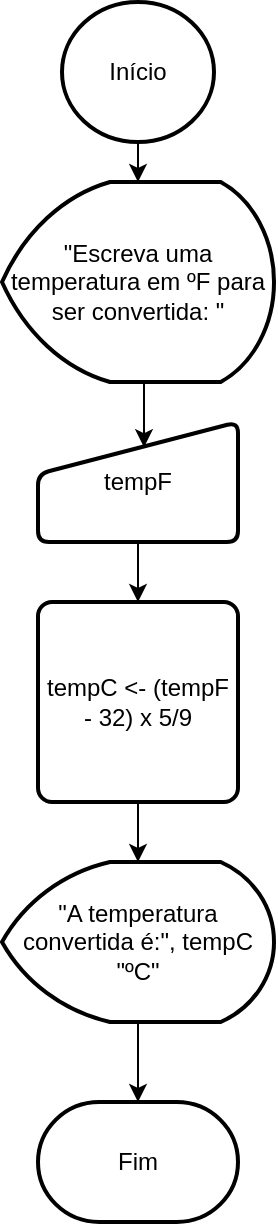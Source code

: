 <mxfile version="21.1.8" type="device" pages="2">
  <diagram name="Página-1" id="93WGjgf_zxtbfNeHQoNu">
    <mxGraphModel dx="724" dy="427" grid="1" gridSize="10" guides="1" tooltips="1" connect="1" arrows="1" fold="1" page="1" pageScale="1" pageWidth="827" pageHeight="1169" math="0" shadow="0">
      <root>
        <mxCell id="0" />
        <mxCell id="1" parent="0" />
        <mxCell id="t5s-QyQ06hVhIrdV7Esv-3" value="" style="edgeStyle=orthogonalEdgeStyle;rounded=0;orthogonalLoop=1;jettySize=auto;html=1;" edge="1" parent="1" source="t5s-QyQ06hVhIrdV7Esv-1" target="t5s-QyQ06hVhIrdV7Esv-2">
          <mxGeometry relative="1" as="geometry" />
        </mxCell>
        <mxCell id="t5s-QyQ06hVhIrdV7Esv-1" value="Início" style="strokeWidth=2;html=1;shape=mxgraph.flowchart.start_2;whiteSpace=wrap;" vertex="1" parent="1">
          <mxGeometry x="376" y="10" width="76" height="70" as="geometry" />
        </mxCell>
        <mxCell id="t5s-QyQ06hVhIrdV7Esv-7" style="edgeStyle=orthogonalEdgeStyle;rounded=0;orthogonalLoop=1;jettySize=auto;html=1;exitX=0.5;exitY=1;exitDx=0;exitDy=0;exitPerimeter=0;entryX=0.53;entryY=0.21;entryDx=0;entryDy=0;entryPerimeter=0;" edge="1" parent="1" source="t5s-QyQ06hVhIrdV7Esv-2" target="t5s-QyQ06hVhIrdV7Esv-4">
          <mxGeometry relative="1" as="geometry" />
        </mxCell>
        <mxCell id="t5s-QyQ06hVhIrdV7Esv-2" value="&quot;Escreva uma temperatura em ºF para ser convertida: &quot;" style="strokeWidth=2;html=1;shape=mxgraph.flowchart.display;whiteSpace=wrap;" vertex="1" parent="1">
          <mxGeometry x="346" y="100" width="136" height="100" as="geometry" />
        </mxCell>
        <mxCell id="t5s-QyQ06hVhIrdV7Esv-9" value="" style="edgeStyle=orthogonalEdgeStyle;rounded=0;orthogonalLoop=1;jettySize=auto;html=1;" edge="1" parent="1" source="t5s-QyQ06hVhIrdV7Esv-4" target="t5s-QyQ06hVhIrdV7Esv-5">
          <mxGeometry relative="1" as="geometry" />
        </mxCell>
        <mxCell id="t5s-QyQ06hVhIrdV7Esv-4" value="tempF" style="html=1;strokeWidth=2;shape=manualInput;whiteSpace=wrap;rounded=1;size=26;arcSize=11;" vertex="1" parent="1">
          <mxGeometry x="364" y="220" width="100" height="60" as="geometry" />
        </mxCell>
        <mxCell id="t5s-QyQ06hVhIrdV7Esv-11" value="" style="edgeStyle=orthogonalEdgeStyle;rounded=0;orthogonalLoop=1;jettySize=auto;html=1;" edge="1" parent="1" source="t5s-QyQ06hVhIrdV7Esv-5" target="t5s-QyQ06hVhIrdV7Esv-10">
          <mxGeometry relative="1" as="geometry" />
        </mxCell>
        <mxCell id="t5s-QyQ06hVhIrdV7Esv-5" value="tempC &amp;lt;- (tempF - 32) x 5/9" style="rounded=1;whiteSpace=wrap;html=1;absoluteArcSize=1;arcSize=14;strokeWidth=2;" vertex="1" parent="1">
          <mxGeometry x="364" y="310" width="100" height="100" as="geometry" />
        </mxCell>
        <mxCell id="t5s-QyQ06hVhIrdV7Esv-13" value="" style="edgeStyle=orthogonalEdgeStyle;rounded=0;orthogonalLoop=1;jettySize=auto;html=1;" edge="1" parent="1" source="t5s-QyQ06hVhIrdV7Esv-10" target="t5s-QyQ06hVhIrdV7Esv-12">
          <mxGeometry relative="1" as="geometry" />
        </mxCell>
        <mxCell id="t5s-QyQ06hVhIrdV7Esv-10" value="&quot;A temperatura convertida é:&quot;, tempC &quot;ºC&quot;" style="strokeWidth=2;html=1;shape=mxgraph.flowchart.display;whiteSpace=wrap;" vertex="1" parent="1">
          <mxGeometry x="346" y="440" width="136" height="80" as="geometry" />
        </mxCell>
        <mxCell id="t5s-QyQ06hVhIrdV7Esv-12" value="Fim" style="strokeWidth=2;html=1;shape=mxgraph.flowchart.terminator;whiteSpace=wrap;" vertex="1" parent="1">
          <mxGeometry x="364" y="560" width="100" height="60" as="geometry" />
        </mxCell>
      </root>
    </mxGraphModel>
  </diagram>
  <diagram id="cGBj01iSbpvGmBM7PDSa" name="Página-2">
    <mxGraphModel dx="875" dy="516" grid="1" gridSize="10" guides="1" tooltips="1" connect="1" arrows="1" fold="1" page="1" pageScale="1" pageWidth="827" pageHeight="1169" math="0" shadow="0">
      <root>
        <mxCell id="0" />
        <mxCell id="1" parent="0" />
        <mxCell id="UO3GHgqUFr7YpdkYLXZK-11" value="" style="edgeStyle=orthogonalEdgeStyle;rounded=0;orthogonalLoop=1;jettySize=auto;html=1;" edge="1" parent="1" source="UO3GHgqUFr7YpdkYLXZK-1" target="UO3GHgqUFr7YpdkYLXZK-10">
          <mxGeometry relative="1" as="geometry" />
        </mxCell>
        <mxCell id="UO3GHgqUFr7YpdkYLXZK-1" value="Início" style="strokeWidth=2;html=1;shape=mxgraph.flowchart.start_2;whiteSpace=wrap;" vertex="1" parent="1">
          <mxGeometry x="379" y="30" width="70" height="70" as="geometry" />
        </mxCell>
        <mxCell id="UO3GHgqUFr7YpdkYLXZK-5" value="" style="edgeStyle=orthogonalEdgeStyle;rounded=0;orthogonalLoop=1;jettySize=auto;html=1;" edge="1" parent="1" source="UO3GHgqUFr7YpdkYLXZK-3" target="UO3GHgqUFr7YpdkYLXZK-4">
          <mxGeometry relative="1" as="geometry" />
        </mxCell>
        <mxCell id="UO3GHgqUFr7YpdkYLXZK-3" value="&lt;br&gt;nome, numV, totalV" style="html=1;strokeWidth=2;shape=manualInput;whiteSpace=wrap;rounded=1;size=26;arcSize=11;" vertex="1" parent="1">
          <mxGeometry x="359" y="220" width="110" height="60" as="geometry" />
        </mxCell>
        <mxCell id="UO3GHgqUFr7YpdkYLXZK-7" value="" style="edgeStyle=orthogonalEdgeStyle;rounded=0;orthogonalLoop=1;jettySize=auto;html=1;" edge="1" parent="1" source="UO3GHgqUFr7YpdkYLXZK-4" target="UO3GHgqUFr7YpdkYLXZK-6">
          <mxGeometry relative="1" as="geometry" />
        </mxCell>
        <mxCell id="UO3GHgqUFr7YpdkYLXZK-4" value="sal &amp;lt;- 700 + 80*numV + totalV*0.04" style="rounded=1;whiteSpace=wrap;html=1;absoluteArcSize=1;arcSize=14;strokeWidth=2;" vertex="1" parent="1">
          <mxGeometry x="344" y="310" width="140" height="100" as="geometry" />
        </mxCell>
        <mxCell id="UO3GHgqUFr7YpdkYLXZK-9" value="" style="edgeStyle=orthogonalEdgeStyle;rounded=0;orthogonalLoop=1;jettySize=auto;html=1;" edge="1" parent="1" source="UO3GHgqUFr7YpdkYLXZK-6" target="UO3GHgqUFr7YpdkYLXZK-8">
          <mxGeometry relative="1" as="geometry" />
        </mxCell>
        <mxCell id="UO3GHgqUFr7YpdkYLXZK-6" value="&quot;Seu salário&quot;, nome &quot;, depois de ser calculado é: R$&quot;, sal" style="strokeWidth=2;html=1;shape=mxgraph.flowchart.display;whiteSpace=wrap;" vertex="1" parent="1">
          <mxGeometry x="338" y="440" width="152" height="80" as="geometry" />
        </mxCell>
        <mxCell id="UO3GHgqUFr7YpdkYLXZK-8" value="Fim" style="strokeWidth=2;html=1;shape=mxgraph.flowchart.terminator;whiteSpace=wrap;" vertex="1" parent="1">
          <mxGeometry x="364" y="560" width="100" height="60" as="geometry" />
        </mxCell>
        <mxCell id="UO3GHgqUFr7YpdkYLXZK-13" style="edgeStyle=orthogonalEdgeStyle;rounded=0;orthogonalLoop=1;jettySize=auto;html=1;entryX=0.503;entryY=0.239;entryDx=0;entryDy=0;entryPerimeter=0;" edge="1" parent="1" source="UO3GHgqUFr7YpdkYLXZK-10" target="UO3GHgqUFr7YpdkYLXZK-3">
          <mxGeometry relative="1" as="geometry" />
        </mxCell>
        <mxCell id="UO3GHgqUFr7YpdkYLXZK-10" value="&amp;nbsp; &amp;nbsp;&quot;Insira seu nome, número de vendas realizadas e valor total das vendas em reais: &quot;" style="strokeWidth=2;html=1;shape=mxgraph.flowchart.display;whiteSpace=wrap;" vertex="1" parent="1">
          <mxGeometry x="314" y="120" width="200" height="80" as="geometry" />
        </mxCell>
      </root>
    </mxGraphModel>
  </diagram>
</mxfile>
